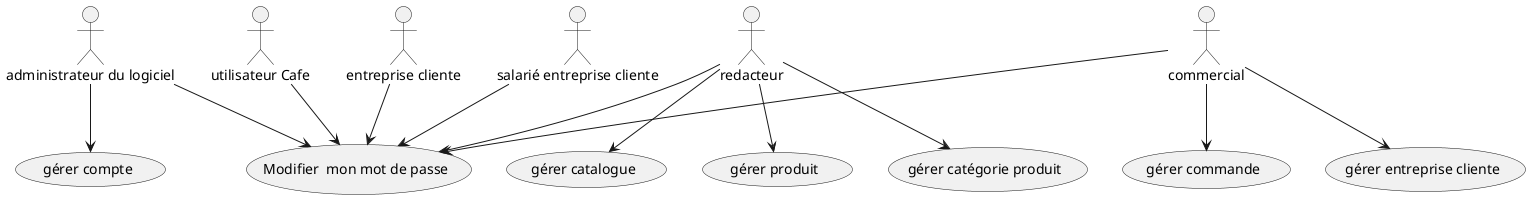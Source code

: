 @startuml

usecase (gérer compte) as UC_Gerer_Compte
usecase (gérer catalogue) as UC_Gerer_Catalogue
usecase (gérer entreprise cliente) as UC_Gerer_Entreprise
usecase (gérer commande) as UC_Gerer_Commande

usecase (Modifier  mon mot de passe) as UC_MDP
usecase (gérer produit) as UC_G_Produit
usecase (gérer catégorie produit) as UC_G_Cat_Produit

actor :administrateur du logiciel: as admin
actor :utilisateur Cafe: as userCafe
actor :entreprise cliente: as entreprise
actor :salarié entreprise cliente: as salarie
actor :redacteur: as redacteur
actor :commercial: as commercial

admin-->UC_Gerer_Compte
admin-->UC_MDP
redacteur-->UC_Gerer_Catalogue
redacteur-->UC_G_Produit
redacteur-->UC_G_Cat_Produit
redacteur-->UC_MDP
userCafe-->UC_MDP
commercial-->UC_Gerer_Commande
commercial-->UC_Gerer_Entreprise
commercial-->UC_MDP
salarie-->UC_MDP
entreprise-->UC_MDP


@enduml
